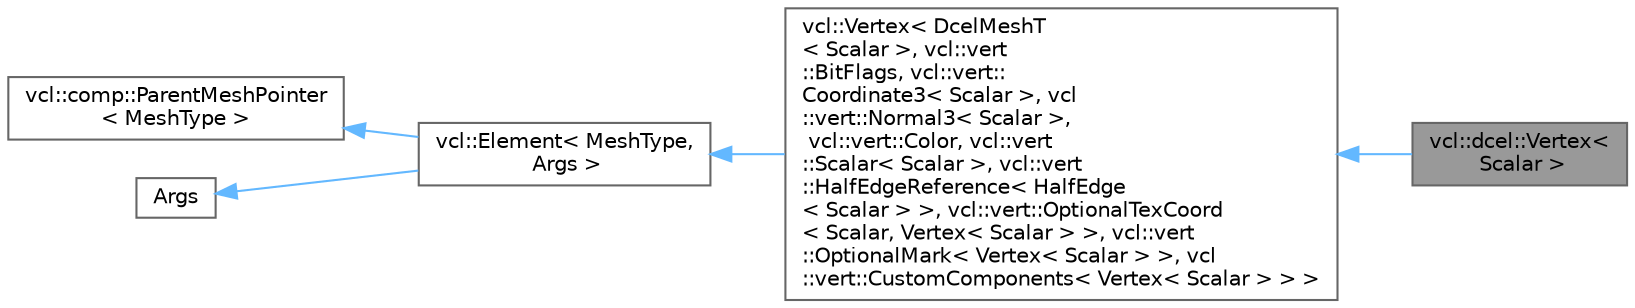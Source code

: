 digraph "vcl::dcel::Vertex&lt; Scalar &gt;"
{
 // LATEX_PDF_SIZE
  bgcolor="transparent";
  edge [fontname=Helvetica,fontsize=10,labelfontname=Helvetica,labelfontsize=10];
  node [fontname=Helvetica,fontsize=10,shape=box,height=0.2,width=0.4];
  rankdir="LR";
  Node1 [label="vcl::dcel::Vertex\<\l Scalar \>",height=0.2,width=0.4,color="gray40", fillcolor="grey60", style="filled", fontcolor="black",tooltip=" "];
  Node2 -> Node1 [dir="back",color="steelblue1",style="solid"];
  Node2 [label="vcl::Vertex\< DcelMeshT\l\< Scalar \>, vcl::vert\l::BitFlags, vcl::vert::\lCoordinate3\< Scalar \>, vcl\l::vert::Normal3\< Scalar \>,\l vcl::vert::Color, vcl::vert\l::Scalar\< Scalar \>, vcl::vert\l::HalfEdgeReference\< HalfEdge\l\< Scalar \> \>, vcl::vert::OptionalTexCoord\l\< Scalar, Vertex\< Scalar \> \>, vcl::vert\l::OptionalMark\< Vertex\< Scalar \> \>, vcl\l::vert::CustomComponents\< Vertex\< Scalar \> \> \>",height=0.2,width=0.4,color="gray40", fillcolor="white", style="filled",URL="$classvcl_1_1Vertex.html",tooltip=" "];
  Node3 -> Node2 [dir="back",color="steelblue1",style="solid"];
  Node3 [label="vcl::Element\< MeshType,\l Args \>",height=0.2,width=0.4,color="gray40", fillcolor="white", style="filled",URL="$classvcl_1_1Element.html",tooltip=" "];
  Node4 -> Node3 [dir="back",color="steelblue1",style="solid"];
  Node4 [label="vcl::comp::ParentMeshPointer\l\< MeshType \>",height=0.2,width=0.4,color="gray40", fillcolor="white", style="filled",URL="$classvcl_1_1comp_1_1ParentMeshPointer.html",tooltip=" "];
  Node5 -> Node3 [dir="back",color="steelblue1",style="solid"];
  Node5 [label="Args",height=0.2,width=0.4,color="gray40", fillcolor="white", style="filled",tooltip=" "];
}
